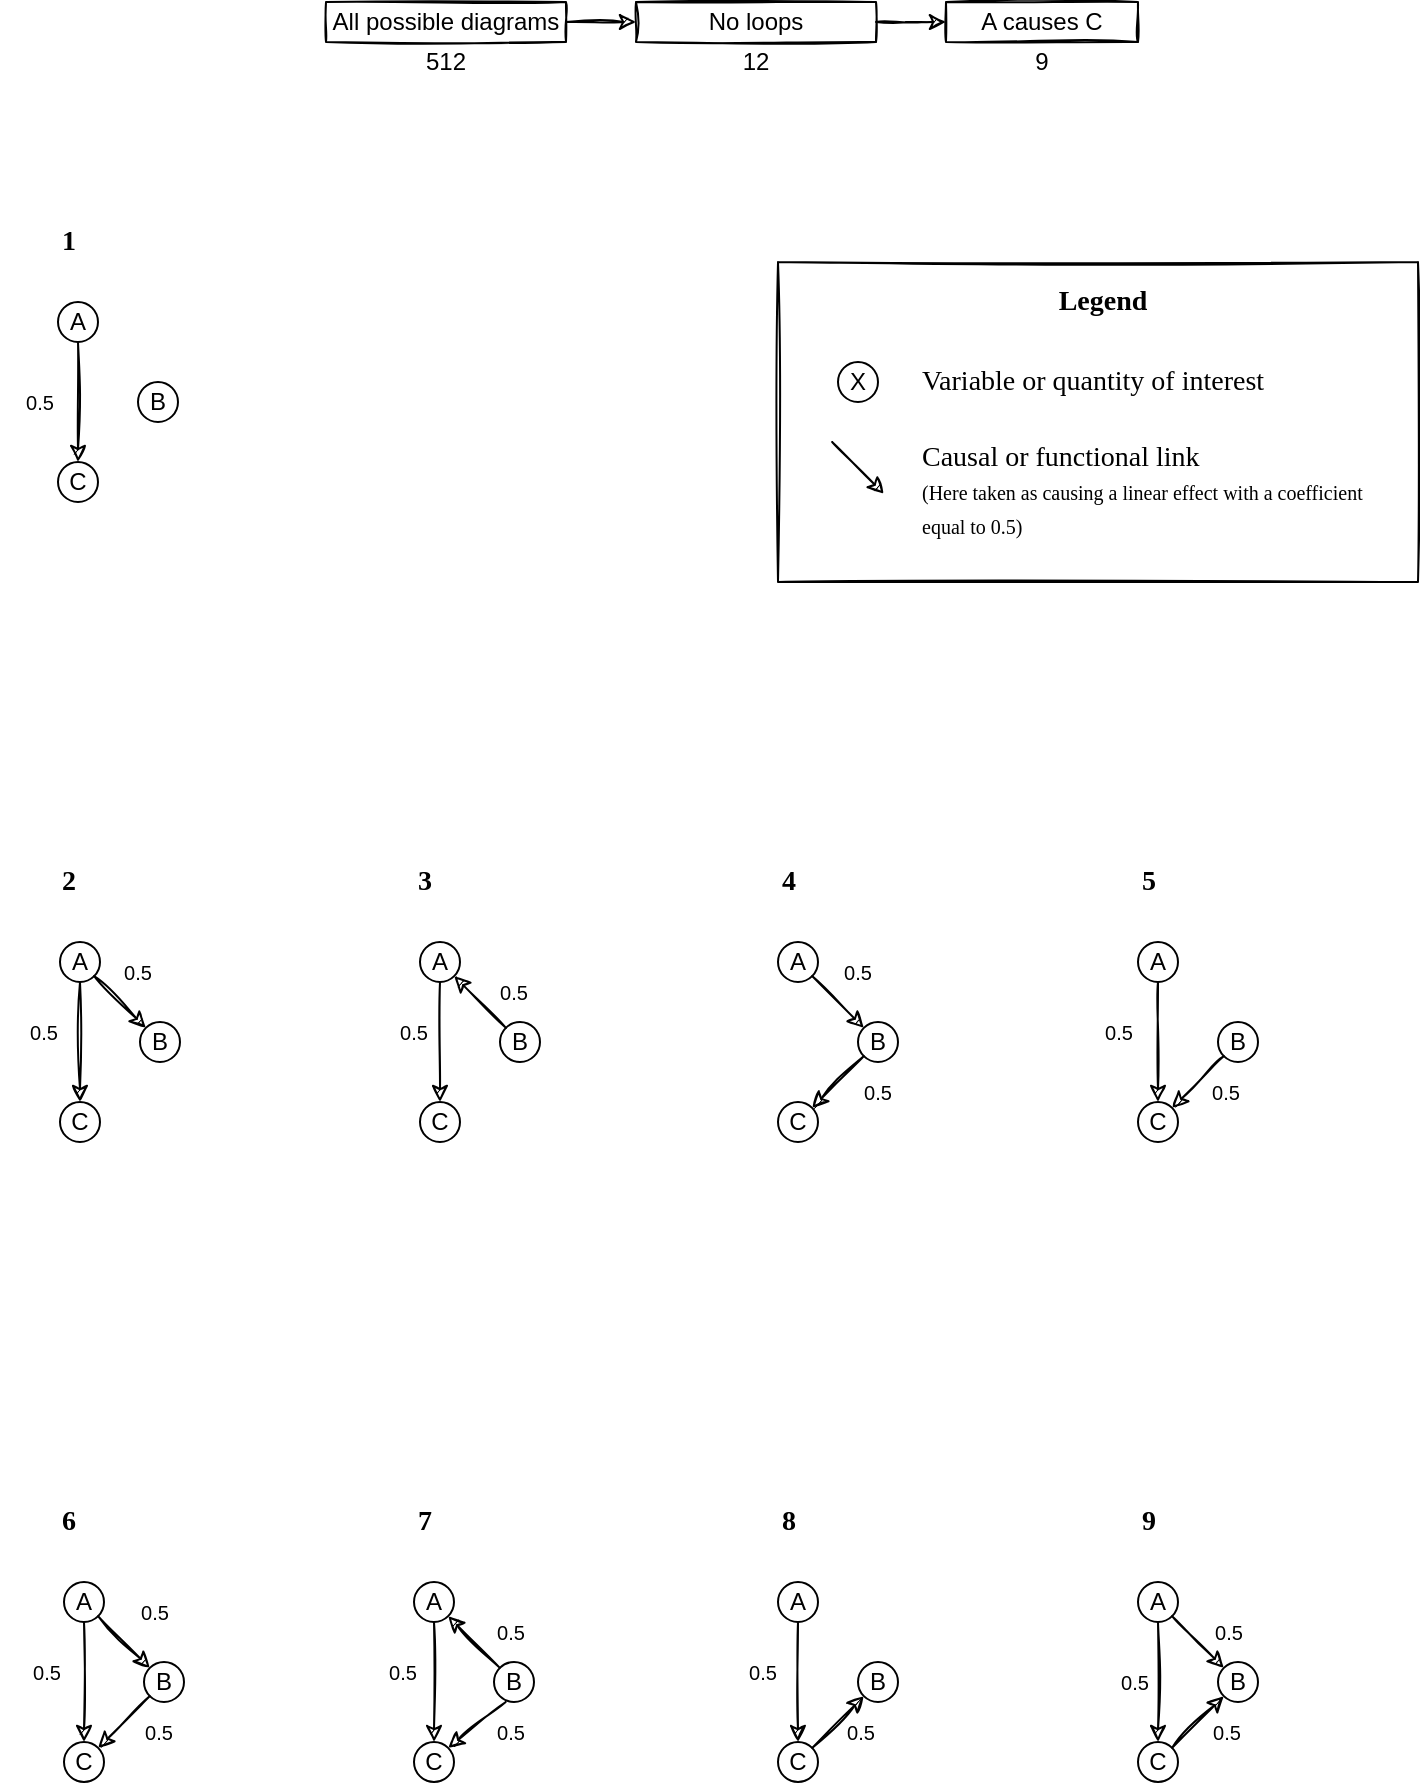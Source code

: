 <mxfile version="13.7.9" type="device"><diagram id="TKCJqlcl8Z5Ltt6VmygB" name="Page-1"><mxGraphModel dx="1106" dy="1003" grid="1" gridSize="10" guides="1" tooltips="1" connect="1" arrows="1" fold="1" page="1" pageScale="1" pageWidth="827" pageHeight="1169" math="0" shadow="0"><root><mxCell id="0"/><mxCell id="1" parent="0"/><mxCell id="_XROpyu-kwEF6xMsMSUy-18" style="edgeStyle=orthogonalEdgeStyle;rounded=0;orthogonalLoop=1;jettySize=auto;html=1;exitX=0.5;exitY=1;exitDx=0;exitDy=0;entryX=0.5;entryY=0;entryDx=0;entryDy=0;sketch=1;" parent="1" source="_XROpyu-kwEF6xMsMSUy-19" target="_XROpyu-kwEF6xMsMSUy-21" edge="1"><mxGeometry relative="1" as="geometry"/></mxCell><mxCell id="_XROpyu-kwEF6xMsMSUy-19" value="A" style="ellipse;whiteSpace=wrap;html=1;" parent="1" vertex="1"><mxGeometry x="260" y="520" width="20" height="20" as="geometry"/></mxCell><mxCell id="_XROpyu-kwEF6xMsMSUy-20" value="B" style="ellipse;whiteSpace=wrap;html=1;" parent="1" vertex="1"><mxGeometry x="300" y="560" width="20" height="20" as="geometry"/></mxCell><mxCell id="_XROpyu-kwEF6xMsMSUy-21" value="C" style="ellipse;whiteSpace=wrap;html=1;" parent="1" vertex="1"><mxGeometry x="260" y="600" width="20" height="20" as="geometry"/></mxCell><mxCell id="_XROpyu-kwEF6xMsMSUy-43" value="" style="endArrow=classic;html=1;entryX=1;entryY=1;entryDx=0;entryDy=0;exitX=0;exitY=0;exitDx=0;exitDy=0;sketch=1;" parent="1" source="_XROpyu-kwEF6xMsMSUy-20" target="_XROpyu-kwEF6xMsMSUy-19" edge="1"><mxGeometry width="50" height="50" relative="1" as="geometry"><mxPoint x="300" y="590" as="sourcePoint"/><mxPoint x="202.929" y="572.929" as="targetPoint"/></mxGeometry></mxCell><mxCell id="_XROpyu-kwEF6xMsMSUy-50" style="edgeStyle=orthogonalEdgeStyle;rounded=0;orthogonalLoop=1;jettySize=auto;html=1;exitX=0.5;exitY=1;exitDx=0;exitDy=0;entryX=0.5;entryY=0;entryDx=0;entryDy=0;sketch=1;" parent="1" source="_XROpyu-kwEF6xMsMSUy-51" target="_XROpyu-kwEF6xMsMSUy-53" edge="1"><mxGeometry relative="1" as="geometry"/></mxCell><mxCell id="_XROpyu-kwEF6xMsMSUy-51" value="A" style="ellipse;whiteSpace=wrap;html=1;" parent="1" vertex="1"><mxGeometry x="80" y="520" width="20" height="20" as="geometry"/></mxCell><mxCell id="_XROpyu-kwEF6xMsMSUy-52" value="B" style="ellipse;whiteSpace=wrap;html=1;" parent="1" vertex="1"><mxGeometry x="120" y="560" width="20" height="20" as="geometry"/></mxCell><mxCell id="_XROpyu-kwEF6xMsMSUy-53" value="C" style="ellipse;whiteSpace=wrap;html=1;" parent="1" vertex="1"><mxGeometry x="80" y="600" width="20" height="20" as="geometry"/></mxCell><mxCell id="_XROpyu-kwEF6xMsMSUy-54" value="" style="endArrow=classic;html=1;exitX=1;exitY=1;exitDx=0;exitDy=0;entryX=0;entryY=0;entryDx=0;entryDy=0;sketch=1;" parent="1" source="_XROpyu-kwEF6xMsMSUy-51" target="_XROpyu-kwEF6xMsMSUy-52" edge="1"><mxGeometry width="50" height="50" relative="1" as="geometry"><mxPoint x="190" y="990" as="sourcePoint"/><mxPoint x="40" y="590" as="targetPoint"/></mxGeometry></mxCell><mxCell id="_XROpyu-kwEF6xMsMSUy-61" style="edgeStyle=orthogonalEdgeStyle;rounded=0;orthogonalLoop=1;jettySize=auto;html=1;exitX=0.5;exitY=1;exitDx=0;exitDy=0;entryX=0.5;entryY=0;entryDx=0;entryDy=0;sketch=1;" parent="1" source="_XROpyu-kwEF6xMsMSUy-62" target="_XROpyu-kwEF6xMsMSUy-64" edge="1"><mxGeometry relative="1" as="geometry"/></mxCell><mxCell id="_XROpyu-kwEF6xMsMSUy-62" value="A" style="ellipse;whiteSpace=wrap;html=1;" parent="1" vertex="1"><mxGeometry x="257" y="840" width="20" height="20" as="geometry"/></mxCell><mxCell id="_XROpyu-kwEF6xMsMSUy-63" value="B" style="ellipse;whiteSpace=wrap;html=1;" parent="1" vertex="1"><mxGeometry x="297" y="880" width="20" height="20" as="geometry"/></mxCell><mxCell id="_XROpyu-kwEF6xMsMSUy-64" value="C" style="ellipse;whiteSpace=wrap;html=1;" parent="1" vertex="1"><mxGeometry x="257" y="920" width="20" height="20" as="geometry"/></mxCell><mxCell id="_XROpyu-kwEF6xMsMSUy-65" value="" style="endArrow=classic;html=1;entryX=1;entryY=1;entryDx=0;entryDy=0;exitX=0;exitY=0;exitDx=0;exitDy=0;sketch=1;" parent="1" source="_XROpyu-kwEF6xMsMSUy-63" target="_XROpyu-kwEF6xMsMSUy-62" edge="1"><mxGeometry width="50" height="50" relative="1" as="geometry"><mxPoint x="297" y="910" as="sourcePoint"/><mxPoint x="199.929" y="892.929" as="targetPoint"/></mxGeometry></mxCell><mxCell id="_XROpyu-kwEF6xMsMSUy-66" style="edgeStyle=orthogonalEdgeStyle;rounded=0;orthogonalLoop=1;jettySize=auto;html=1;exitX=0.5;exitY=1;exitDx=0;exitDy=0;entryX=0.5;entryY=0;entryDx=0;entryDy=0;sketch=1;" parent="1" source="_XROpyu-kwEF6xMsMSUy-67" target="_XROpyu-kwEF6xMsMSUy-69" edge="1"><mxGeometry relative="1" as="geometry"/></mxCell><mxCell id="_XROpyu-kwEF6xMsMSUy-67" value="A" style="ellipse;whiteSpace=wrap;html=1;" parent="1" vertex="1"><mxGeometry x="82" y="840" width="20" height="20" as="geometry"/></mxCell><mxCell id="_XROpyu-kwEF6xMsMSUy-68" value="B" style="ellipse;whiteSpace=wrap;html=1;" parent="1" vertex="1"><mxGeometry x="122" y="880" width="20" height="20" as="geometry"/></mxCell><mxCell id="_XROpyu-kwEF6xMsMSUy-69" value="C" style="ellipse;whiteSpace=wrap;html=1;" parent="1" vertex="1"><mxGeometry x="82" y="920" width="20" height="20" as="geometry"/></mxCell><mxCell id="_XROpyu-kwEF6xMsMSUy-70" value="" style="endArrow=classic;html=1;entryX=0;entryY=0;entryDx=0;entryDy=0;sketch=1;exitX=1;exitY=1;exitDx=0;exitDy=0;" parent="1" source="_XROpyu-kwEF6xMsMSUy-67" target="_XROpyu-kwEF6xMsMSUy-68" edge="1"><mxGeometry width="50" height="50" relative="1" as="geometry"><mxPoint x="99" y="880" as="sourcePoint"/><mxPoint x="42" y="910" as="targetPoint"/></mxGeometry></mxCell><mxCell id="_XROpyu-kwEF6xMsMSUy-72" value="" style="endArrow=classic;html=1;exitX=0;exitY=1;exitDx=0;exitDy=0;sketch=1;entryX=1;entryY=0;entryDx=0;entryDy=0;" parent="1" target="_XROpyu-kwEF6xMsMSUy-64" edge="1"><mxGeometry width="50" height="50" relative="1" as="geometry"><mxPoint x="302.859" y="900.001" as="sourcePoint"/><mxPoint x="317" y="960" as="targetPoint"/></mxGeometry></mxCell><mxCell id="_XROpyu-kwEF6xMsMSUy-73" value="" style="endArrow=classic;html=1;entryX=1;entryY=0;entryDx=0;entryDy=0;exitX=0;exitY=1;exitDx=0;exitDy=0;sketch=1;" parent="1" source="_XROpyu-kwEF6xMsMSUy-68" target="_XROpyu-kwEF6xMsMSUy-69" edge="1"><mxGeometry width="50" height="50" relative="1" as="geometry"><mxPoint x="127.859" y="930.001" as="sourcePoint"/><mxPoint x="102.001" y="955.859" as="targetPoint"/></mxGeometry></mxCell><mxCell id="_XROpyu-kwEF6xMsMSUy-75" value="A" style="ellipse;whiteSpace=wrap;html=1;" parent="1" vertex="1"><mxGeometry x="439" y="840" width="20" height="20" as="geometry"/></mxCell><mxCell id="_XROpyu-kwEF6xMsMSUy-76" value="B" style="ellipse;whiteSpace=wrap;html=1;" parent="1" vertex="1"><mxGeometry x="479" y="880" width="20" height="20" as="geometry"/></mxCell><mxCell id="_XROpyu-kwEF6xMsMSUy-77" value="C" style="ellipse;whiteSpace=wrap;html=1;" parent="1" vertex="1"><mxGeometry x="439" y="920" width="20" height="20" as="geometry"/></mxCell><mxCell id="_XROpyu-kwEF6xMsMSUy-79" value="" style="endArrow=classic;html=1;entryX=0;entryY=1;entryDx=0;entryDy=0;exitX=1;exitY=0;exitDx=0;exitDy=0;sketch=1;" parent="1" source="_XROpyu-kwEF6xMsMSUy-77" target="_XROpyu-kwEF6xMsMSUy-76" edge="1"><mxGeometry width="50" height="50" relative="1" as="geometry"><mxPoint x="589" y="1050" as="sourcePoint"/><mxPoint x="639" y="1000" as="targetPoint"/></mxGeometry></mxCell><mxCell id="_XROpyu-kwEF6xMsMSUy-80" value="" style="endArrow=classic;html=1;entryX=0.5;entryY=0;entryDx=0;entryDy=0;sketch=1;exitX=0.5;exitY=1;exitDx=0;exitDy=0;" parent="1" source="_XROpyu-kwEF6xMsMSUy-75" target="_XROpyu-kwEF6xMsMSUy-77" edge="1"><mxGeometry width="50" height="50" relative="1" as="geometry"><mxPoint x="456" y="870" as="sourcePoint"/><mxPoint x="639" y="1000" as="targetPoint"/></mxGeometry></mxCell><mxCell id="_XROpyu-kwEF6xMsMSUy-82" value="A" style="ellipse;whiteSpace=wrap;html=1;" parent="1" vertex="1"><mxGeometry x="439" y="520" width="20" height="20" as="geometry"/></mxCell><mxCell id="_XROpyu-kwEF6xMsMSUy-83" value="B" style="ellipse;whiteSpace=wrap;html=1;" parent="1" vertex="1"><mxGeometry x="479" y="560" width="20" height="20" as="geometry"/></mxCell><mxCell id="_XROpyu-kwEF6xMsMSUy-84" value="C" style="ellipse;whiteSpace=wrap;html=1;" parent="1" vertex="1"><mxGeometry x="439" y="600" width="20" height="20" as="geometry"/></mxCell><mxCell id="_XROpyu-kwEF6xMsMSUy-85" value="" style="endArrow=classic;html=1;entryX=1;entryY=0;entryDx=0;entryDy=0;exitX=0;exitY=1;exitDx=0;exitDy=0;sketch=1;" parent="1" source="_XROpyu-kwEF6xMsMSUy-83" target="_XROpyu-kwEF6xMsMSUy-84" edge="1"><mxGeometry width="50" height="50" relative="1" as="geometry"><mxPoint x="479" y="590" as="sourcePoint"/><mxPoint x="381.929" y="572.929" as="targetPoint"/></mxGeometry></mxCell><mxCell id="_XROpyu-kwEF6xMsMSUy-86" value="" style="endArrow=classic;html=1;exitX=1;exitY=1;exitDx=0;exitDy=0;entryX=0;entryY=0;entryDx=0;entryDy=0;sketch=1;" parent="1" source="_XROpyu-kwEF6xMsMSUy-82" target="_XROpyu-kwEF6xMsMSUy-83" edge="1"><mxGeometry width="50" height="50" relative="1" as="geometry"><mxPoint x="469" y="530" as="sourcePoint"/><mxPoint x="519" y="480" as="targetPoint"/></mxGeometry></mxCell><mxCell id="_XROpyu-kwEF6xMsMSUy-123" style="edgeStyle=orthogonalEdgeStyle;rounded=0;orthogonalLoop=1;jettySize=auto;html=1;exitX=0.5;exitY=1;exitDx=0;exitDy=0;entryX=0.5;entryY=0;entryDx=0;entryDy=0;sketch=1;" parent="1" source="_XROpyu-kwEF6xMsMSUy-124" target="_XROpyu-kwEF6xMsMSUy-126" edge="1"><mxGeometry relative="1" as="geometry"/></mxCell><mxCell id="_XROpyu-kwEF6xMsMSUy-124" value="A" style="ellipse;whiteSpace=wrap;html=1;" parent="1" vertex="1"><mxGeometry x="619" y="840" width="20" height="20" as="geometry"/></mxCell><mxCell id="_XROpyu-kwEF6xMsMSUy-125" value="B" style="ellipse;whiteSpace=wrap;html=1;" parent="1" vertex="1"><mxGeometry x="659" y="880" width="20" height="20" as="geometry"/></mxCell><mxCell id="_XROpyu-kwEF6xMsMSUy-126" value="C" style="ellipse;whiteSpace=wrap;html=1;" parent="1" vertex="1"><mxGeometry x="619" y="920" width="20" height="20" as="geometry"/></mxCell><mxCell id="_XROpyu-kwEF6xMsMSUy-127" value="" style="endArrow=classic;html=1;exitX=1;exitY=1;exitDx=0;exitDy=0;sketch=1;entryX=0;entryY=0;entryDx=0;entryDy=0;" parent="1" source="_XROpyu-kwEF6xMsMSUy-124" target="_XROpyu-kwEF6xMsMSUy-125" edge="1"><mxGeometry width="50" height="50" relative="1" as="geometry"><mxPoint x="659" y="910" as="sourcePoint"/><mxPoint x="636" y="890" as="targetPoint"/></mxGeometry></mxCell><mxCell id="_XROpyu-kwEF6xMsMSUy-128" value="" style="endArrow=classic;html=1;sketch=1;entryX=0;entryY=1;entryDx=0;entryDy=0;exitX=1;exitY=0;exitDx=0;exitDy=0;" parent="1" source="_XROpyu-kwEF6xMsMSUy-126" target="_XROpyu-kwEF6xMsMSUy-125" edge="1"><mxGeometry width="50" height="50" relative="1" as="geometry"><mxPoint x="636" y="900" as="sourcePoint"/><mxPoint x="679" y="960" as="targetPoint"/></mxGeometry></mxCell><mxCell id="_XROpyu-kwEF6xMsMSUy-130" value="A" style="ellipse;whiteSpace=wrap;html=1;" parent="1" vertex="1"><mxGeometry x="79" y="200" width="20" height="20" as="geometry"/></mxCell><mxCell id="_XROpyu-kwEF6xMsMSUy-131" value="B" style="ellipse;whiteSpace=wrap;html=1;" parent="1" vertex="1"><mxGeometry x="119" y="240" width="20" height="20" as="geometry"/></mxCell><mxCell id="_XROpyu-kwEF6xMsMSUy-132" value="C" style="ellipse;whiteSpace=wrap;html=1;" parent="1" vertex="1"><mxGeometry x="79" y="280" width="20" height="20" as="geometry"/></mxCell><mxCell id="_XROpyu-kwEF6xMsMSUy-133" value="" style="endArrow=classic;html=1;entryX=0.5;entryY=0;entryDx=0;entryDy=0;sketch=1;exitX=0.5;exitY=1;exitDx=0;exitDy=0;" parent="1" source="_XROpyu-kwEF6xMsMSUy-130" target="_XROpyu-kwEF6xMsMSUy-132" edge="1"><mxGeometry width="50" height="50" relative="1" as="geometry"><mxPoint x="79" y="245.63" as="sourcePoint"/><mxPoint x="21.929" y="252.929" as="targetPoint"/></mxGeometry></mxCell><mxCell id="_XROpyu-kwEF6xMsMSUy-141" value="&lt;font style=&quot;font-size: 10px&quot;&gt;0.5&lt;/font&gt;" style="text;html=1;strokeColor=none;fillColor=none;align=center;verticalAlign=middle;whiteSpace=wrap;rounded=0;sketch=1;" parent="1" vertex="1"><mxGeometry x="50" y="240" width="40" height="20" as="geometry"/></mxCell><mxCell id="_XROpyu-kwEF6xMsMSUy-145" style="edgeStyle=orthogonalEdgeStyle;rounded=0;orthogonalLoop=1;jettySize=auto;html=1;exitX=0.5;exitY=1;exitDx=0;exitDy=0;entryX=0.5;entryY=0;entryDx=0;entryDy=0;sketch=1;" parent="1" source="_XROpyu-kwEF6xMsMSUy-146" target="_XROpyu-kwEF6xMsMSUy-148" edge="1"><mxGeometry relative="1" as="geometry"/></mxCell><mxCell id="_XROpyu-kwEF6xMsMSUy-146" value="A" style="ellipse;whiteSpace=wrap;html=1;" parent="1" vertex="1"><mxGeometry x="619" y="520" width="20" height="20" as="geometry"/></mxCell><mxCell id="_XROpyu-kwEF6xMsMSUy-147" value="B" style="ellipse;whiteSpace=wrap;html=1;" parent="1" vertex="1"><mxGeometry x="659" y="560" width="20" height="20" as="geometry"/></mxCell><mxCell id="_XROpyu-kwEF6xMsMSUy-148" value="C" style="ellipse;whiteSpace=wrap;html=1;" parent="1" vertex="1"><mxGeometry x="619" y="600" width="20" height="20" as="geometry"/></mxCell><mxCell id="_XROpyu-kwEF6xMsMSUy-149" value="" style="endArrow=classic;html=1;entryX=1;entryY=0;entryDx=0;entryDy=0;exitX=0;exitY=1;exitDx=0;exitDy=0;sketch=1;" parent="1" source="_XROpyu-kwEF6xMsMSUy-147" target="_XROpyu-kwEF6xMsMSUy-148" edge="1"><mxGeometry width="50" height="50" relative="1" as="geometry"><mxPoint x="681.929" y="600.001" as="sourcePoint"/><mxPoint x="639" y="632.93" as="targetPoint"/></mxGeometry></mxCell><mxCell id="_XROpyu-kwEF6xMsMSUy-150" value="&lt;font style=&quot;font-size: 10px&quot;&gt;0.5&lt;/font&gt;" style="text;html=1;strokeColor=none;fillColor=none;align=center;verticalAlign=middle;whiteSpace=wrap;rounded=0;sketch=1;" parent="1" vertex="1"><mxGeometry x="601" y="560" width="17" height="10" as="geometry"/></mxCell><mxCell id="_XROpyu-kwEF6xMsMSUy-153" value="1" style="text;html=1;strokeColor=none;fillColor=none;align=left;verticalAlign=middle;whiteSpace=wrap;rounded=0;sketch=1;fontFamily=Verdana;fontSize=14;fontStyle=1" parent="1" vertex="1"><mxGeometry x="79" y="160" width="40" height="20" as="geometry"/></mxCell><mxCell id="_XROpyu-kwEF6xMsMSUy-154" value="2&lt;span style=&quot;color: rgba(0 , 0 , 0 , 0) ; font-family: monospace ; font-size: 0px ; font-weight: normal&quot;&gt;%3CmxGraphModel%3E%3Croot%3E%3CmxCell%20id%3D%220%22%2F%3E%3CmxCell%20id%3D%221%22%20parent%3D%220%22%2F%3E%3CmxCell%20id%3D%222%22%20value%3D%221%22%20style%3D%22text%3Bhtml%3D1%3BstrokeColor%3Dnone%3BfillColor%3Dnone%3Balign%3Dcenter%3BverticalAlign%3Dmiddle%3BwhiteSpace%3Dwrap%3Brounded%3D0%3Bsketch%3D1%3BfontFamily%3DVerdana%3BfontSize%3D14%3BfontStyle%3D1%22%20vertex%3D%221%22%20parent%3D%221%22%3E%3CmxGeometry%20x%3D%22111%22%20y%3D%22160%22%20width%3D%2240%22%20height%3D%2220%22%20as%3D%22geometry%22%2F%3E%3C%2FmxCell%3E%3C%2Froot%3E%3C%2FmxGraphModel%3E&lt;/span&gt;" style="text;html=1;strokeColor=none;fillColor=none;align=left;verticalAlign=middle;whiteSpace=wrap;rounded=0;sketch=1;fontFamily=Verdana;fontSize=14;fontStyle=1" parent="1" vertex="1"><mxGeometry x="79" y="480" width="40" height="20" as="geometry"/></mxCell><mxCell id="_XROpyu-kwEF6xMsMSUy-155" value="3" style="text;html=1;strokeColor=none;fillColor=none;align=left;verticalAlign=middle;whiteSpace=wrap;rounded=0;sketch=1;fontFamily=Verdana;fontSize=14;fontStyle=1" parent="1" vertex="1"><mxGeometry x="257" y="480" width="40" height="20" as="geometry"/></mxCell><mxCell id="_XROpyu-kwEF6xMsMSUy-156" value="4" style="text;html=1;strokeColor=none;fillColor=none;align=left;verticalAlign=middle;whiteSpace=wrap;rounded=0;sketch=1;fontFamily=Verdana;fontSize=14;fontStyle=1" parent="1" vertex="1"><mxGeometry x="439" y="480" width="40" height="20" as="geometry"/></mxCell><mxCell id="_XROpyu-kwEF6xMsMSUy-157" value="5" style="text;html=1;strokeColor=none;fillColor=none;align=left;verticalAlign=middle;whiteSpace=wrap;rounded=0;sketch=1;fontFamily=Verdana;fontSize=14;fontStyle=1" parent="1" vertex="1"><mxGeometry x="619" y="480" width="40" height="20" as="geometry"/></mxCell><mxCell id="_XROpyu-kwEF6xMsMSUy-158" value="6" style="text;html=1;strokeColor=none;fillColor=none;align=left;verticalAlign=middle;whiteSpace=wrap;rounded=0;sketch=1;fontFamily=Verdana;fontSize=14;fontStyle=1" parent="1" vertex="1"><mxGeometry x="79" y="800" width="40" height="20" as="geometry"/></mxCell><mxCell id="_XROpyu-kwEF6xMsMSUy-159" value="7" style="text;html=1;strokeColor=none;fillColor=none;align=left;verticalAlign=middle;whiteSpace=wrap;rounded=0;sketch=1;fontFamily=Verdana;fontSize=14;fontStyle=1" parent="1" vertex="1"><mxGeometry x="257" y="800" width="40" height="20" as="geometry"/></mxCell><mxCell id="_XROpyu-kwEF6xMsMSUy-160" value="8" style="text;html=1;strokeColor=none;fillColor=none;align=left;verticalAlign=middle;whiteSpace=wrap;rounded=0;sketch=1;fontFamily=Verdana;fontSize=14;fontStyle=1" parent="1" vertex="1"><mxGeometry x="439" y="800" width="40" height="20" as="geometry"/></mxCell><mxCell id="_XROpyu-kwEF6xMsMSUy-161" value="9" style="text;html=1;strokeColor=none;fillColor=none;align=left;verticalAlign=middle;whiteSpace=wrap;rounded=0;sketch=1;fontFamily=Verdana;fontSize=14;fontStyle=1" parent="1" vertex="1"><mxGeometry x="619" y="800" width="40" height="20" as="geometry"/></mxCell><mxCell id="_XROpyu-kwEF6xMsMSUy-162" value="&lt;font style=&quot;font-size: 10px&quot;&gt;0.5&lt;/font&gt;" style="text;html=1;strokeColor=none;fillColor=none;align=center;verticalAlign=middle;whiteSpace=wrap;rounded=0;sketch=1;" parent="1" vertex="1"><mxGeometry x="62" y="560" width="20" height="10" as="geometry"/></mxCell><mxCell id="_XROpyu-kwEF6xMsMSUy-163" value="&lt;font style=&quot;font-size: 10px&quot;&gt;0.5&lt;/font&gt;" style="text;html=1;strokeColor=none;fillColor=none;align=center;verticalAlign=middle;whiteSpace=wrap;rounded=0;sketch=1;" parent="1" vertex="1"><mxGeometry x="109" y="530" width="20" height="10" as="geometry"/></mxCell><mxCell id="_XROpyu-kwEF6xMsMSUy-164" value="&lt;font style=&quot;font-size: 10px&quot;&gt;0.5&lt;/font&gt;" style="text;html=1;strokeColor=none;fillColor=none;align=center;verticalAlign=middle;whiteSpace=wrap;rounded=0;sketch=1;" parent="1" vertex="1"><mxGeometry x="247" y="560" width="20" height="10" as="geometry"/></mxCell><mxCell id="_XROpyu-kwEF6xMsMSUy-165" value="&lt;font style=&quot;font-size: 10px&quot;&gt;0.5&lt;/font&gt;" style="text;html=1;strokeColor=none;fillColor=none;align=center;verticalAlign=middle;whiteSpace=wrap;rounded=0;sketch=1;" parent="1" vertex="1"><mxGeometry x="297" y="540" width="20" height="10" as="geometry"/></mxCell><mxCell id="_XROpyu-kwEF6xMsMSUy-166" value="&lt;font style=&quot;font-size: 10px&quot;&gt;0.5&lt;/font&gt;" style="text;html=1;strokeColor=none;fillColor=none;align=center;verticalAlign=middle;whiteSpace=wrap;rounded=0;sketch=1;" parent="1" vertex="1"><mxGeometry x="653" y="590" width="20" height="10" as="geometry"/></mxCell><mxCell id="_XROpyu-kwEF6xMsMSUy-167" value="&lt;font style=&quot;font-size: 10px&quot;&gt;0.5&lt;/font&gt;" style="text;html=1;strokeColor=none;fillColor=none;align=center;verticalAlign=middle;whiteSpace=wrap;rounded=0;sketch=1;" parent="1" vertex="1"><mxGeometry x="469" y="530" width="20" height="10" as="geometry"/></mxCell><mxCell id="_XROpyu-kwEF6xMsMSUy-168" value="&lt;font style=&quot;font-size: 10px&quot;&gt;0.5&lt;/font&gt;" style="text;html=1;strokeColor=none;fillColor=none;align=center;verticalAlign=middle;whiteSpace=wrap;rounded=0;sketch=1;" parent="1" vertex="1"><mxGeometry x="479" y="590" width="20" height="10" as="geometry"/></mxCell><mxCell id="_XROpyu-kwEF6xMsMSUy-176" value="&lt;font style=&quot;font-size: 10px&quot;&gt;0.5&lt;/font&gt;" style="text;html=1;strokeColor=none;fillColor=none;align=center;verticalAlign=middle;whiteSpace=wrap;rounded=0;sketch=1;" parent="1" vertex="1"><mxGeometry x="65" y="880" width="17" height="10" as="geometry"/></mxCell><mxCell id="_XROpyu-kwEF6xMsMSUy-177" value="&lt;font style=&quot;font-size: 10px&quot;&gt;0.5&lt;/font&gt;" style="text;html=1;strokeColor=none;fillColor=none;align=center;verticalAlign=middle;whiteSpace=wrap;rounded=0;sketch=1;" parent="1" vertex="1"><mxGeometry x="119" y="850" width="17" height="10" as="geometry"/></mxCell><mxCell id="_XROpyu-kwEF6xMsMSUy-178" value="&lt;font style=&quot;font-size: 10px&quot;&gt;0.5&lt;/font&gt;" style="text;html=1;strokeColor=none;fillColor=none;align=center;verticalAlign=middle;whiteSpace=wrap;rounded=0;sketch=1;" parent="1" vertex="1"><mxGeometry x="120.5" y="910" width="17" height="10" as="geometry"/></mxCell><mxCell id="_XROpyu-kwEF6xMsMSUy-180" value="&lt;font style=&quot;font-size: 10px&quot;&gt;0.5&lt;/font&gt;" style="text;html=1;strokeColor=none;fillColor=none;align=center;verticalAlign=middle;whiteSpace=wrap;rounded=0;sketch=1;" parent="1" vertex="1"><mxGeometry x="243" y="880" width="17" height="10" as="geometry"/></mxCell><mxCell id="_XROpyu-kwEF6xMsMSUy-181" value="&lt;font style=&quot;font-size: 10px&quot;&gt;0.5&lt;/font&gt;" style="text;html=1;strokeColor=none;fillColor=none;align=center;verticalAlign=middle;whiteSpace=wrap;rounded=0;sketch=1;" parent="1" vertex="1"><mxGeometry x="297" y="860" width="17" height="10" as="geometry"/></mxCell><mxCell id="_XROpyu-kwEF6xMsMSUy-182" value="&lt;font style=&quot;font-size: 10px&quot;&gt;0.5&lt;/font&gt;" style="text;html=1;strokeColor=none;fillColor=none;align=center;verticalAlign=middle;whiteSpace=wrap;rounded=0;sketch=1;" parent="1" vertex="1"><mxGeometry x="297" y="910" width="17" height="10" as="geometry"/></mxCell><mxCell id="_XROpyu-kwEF6xMsMSUy-213" value="&lt;font style=&quot;font-size: 10px&quot;&gt;0.5&lt;/font&gt;" style="text;html=1;strokeColor=none;fillColor=none;align=center;verticalAlign=middle;whiteSpace=wrap;rounded=0;sketch=1;" parent="1" vertex="1"><mxGeometry x="423" y="880" width="17" height="10" as="geometry"/></mxCell><mxCell id="_XROpyu-kwEF6xMsMSUy-214" value="&lt;font style=&quot;font-size: 10px&quot;&gt;0.5&lt;/font&gt;" style="text;html=1;strokeColor=none;fillColor=none;align=center;verticalAlign=middle;whiteSpace=wrap;rounded=0;sketch=1;" parent="1" vertex="1"><mxGeometry x="472" y="910" width="17" height="10" as="geometry"/></mxCell><mxCell id="_XROpyu-kwEF6xMsMSUy-215" value="&lt;font style=&quot;font-size: 10px&quot;&gt;0.5&lt;/font&gt;" style="text;html=1;strokeColor=none;fillColor=none;align=center;verticalAlign=middle;whiteSpace=wrap;rounded=0;sketch=1;" parent="1" vertex="1"><mxGeometry x="609" y="885" width="17" height="10" as="geometry"/></mxCell><mxCell id="_XROpyu-kwEF6xMsMSUy-216" value="&lt;font style=&quot;font-size: 10px&quot;&gt;0.5&lt;/font&gt;" style="text;html=1;strokeColor=none;fillColor=none;align=center;verticalAlign=middle;whiteSpace=wrap;rounded=0;sketch=1;" parent="1" vertex="1"><mxGeometry x="656" y="860" width="17" height="10" as="geometry"/></mxCell><mxCell id="_XROpyu-kwEF6xMsMSUy-217" value="&lt;font style=&quot;font-size: 10px&quot;&gt;0.5&lt;/font&gt;" style="text;html=1;strokeColor=none;fillColor=none;align=center;verticalAlign=middle;whiteSpace=wrap;rounded=0;sketch=1;" parent="1" vertex="1"><mxGeometry x="654.5" y="910" width="17" height="10" as="geometry"/></mxCell><mxCell id="-sSwXRq38DkqYhKPg_8Y-15" value="" style="group" parent="1" vertex="1" connectable="0"><mxGeometry x="213" y="50" width="406" height="40" as="geometry"/></mxCell><mxCell id="-sSwXRq38DkqYhKPg_8Y-5" value="All possible diagrams" style="rounded=0;whiteSpace=wrap;html=1;sketch=1;" parent="-sSwXRq38DkqYhKPg_8Y-15" vertex="1"><mxGeometry width="120" height="20" as="geometry"/></mxCell><mxCell id="-sSwXRq38DkqYhKPg_8Y-7" value="No loops" style="rounded=0;whiteSpace=wrap;html=1;sketch=1;" parent="-sSwXRq38DkqYhKPg_8Y-15" vertex="1"><mxGeometry x="155" width="120" height="20" as="geometry"/></mxCell><mxCell id="-sSwXRq38DkqYhKPg_8Y-8" value="A causes C&lt;br&gt;" style="rounded=0;whiteSpace=wrap;html=1;sketch=1;" parent="-sSwXRq38DkqYhKPg_8Y-15" vertex="1"><mxGeometry x="310" width="96" height="20" as="geometry"/></mxCell><mxCell id="-sSwXRq38DkqYhKPg_8Y-6" style="edgeStyle=orthogonalEdgeStyle;rounded=0;sketch=1;orthogonalLoop=1;jettySize=auto;html=1;entryX=0;entryY=0.5;entryDx=0;entryDy=0;" parent="-sSwXRq38DkqYhKPg_8Y-15" source="-sSwXRq38DkqYhKPg_8Y-7" target="-sSwXRq38DkqYhKPg_8Y-8" edge="1"><mxGeometry relative="1" as="geometry"/></mxCell><mxCell id="-sSwXRq38DkqYhKPg_8Y-9" value="" style="endArrow=classic;html=1;entryX=0;entryY=0.5;entryDx=0;entryDy=0;exitX=1;exitY=0.5;exitDx=0;exitDy=0;sketch=1;" parent="-sSwXRq38DkqYhKPg_8Y-15" source="-sSwXRq38DkqYhKPg_8Y-5" target="-sSwXRq38DkqYhKPg_8Y-7" edge="1"><mxGeometry width="50" height="50" relative="1" as="geometry"><mxPoint x="160" y="220" as="sourcePoint"/><mxPoint x="210" y="170" as="targetPoint"/></mxGeometry></mxCell><mxCell id="-sSwXRq38DkqYhKPg_8Y-10" value="512" style="text;html=1;strokeColor=none;fillColor=none;align=center;verticalAlign=middle;whiteSpace=wrap;rounded=0;" parent="-sSwXRq38DkqYhKPg_8Y-15" vertex="1"><mxGeometry x="40" y="20" width="40" height="20" as="geometry"/></mxCell><mxCell id="-sSwXRq38DkqYhKPg_8Y-11" value="12" style="text;html=1;strokeColor=none;fillColor=none;align=center;verticalAlign=middle;whiteSpace=wrap;rounded=0;" parent="-sSwXRq38DkqYhKPg_8Y-15" vertex="1"><mxGeometry x="195" y="20" width="40" height="20" as="geometry"/></mxCell><mxCell id="-sSwXRq38DkqYhKPg_8Y-12" value="9" style="text;html=1;strokeColor=none;fillColor=none;align=center;verticalAlign=middle;whiteSpace=wrap;rounded=0;" parent="-sSwXRq38DkqYhKPg_8Y-15" vertex="1"><mxGeometry x="338" y="20" width="40" height="20" as="geometry"/></mxCell><mxCell id="_XROpyu-kwEF6xMsMSUy-209" value="" style="rounded=0;whiteSpace=wrap;html=1;sketch=1;strokeWidth=1;fontFamily=Verdana;fontSize=14;align=left;" parent="1" vertex="1"><mxGeometry x="439" y="180" width="320" height="160" as="geometry"/></mxCell><mxCell id="_XROpyu-kwEF6xMsMSUy-199" value="X" style="ellipse;whiteSpace=wrap;html=1;" parent="1" vertex="1"><mxGeometry x="469" y="230" width="20" height="20" as="geometry"/></mxCell><mxCell id="_XROpyu-kwEF6xMsMSUy-201" value="" style="endArrow=classic;html=1;exitX=1;exitY=1;exitDx=0;exitDy=0;entryX=0;entryY=0;entryDx=0;entryDy=0;sketch=1;" parent="1" edge="1"><mxGeometry x="439" y="180" width="50" height="50" as="geometry"><mxPoint x="466.071" y="270.001" as="sourcePoint"/><mxPoint x="491.929" y="295.859" as="targetPoint"/></mxGeometry></mxCell><mxCell id="_XROpyu-kwEF6xMsMSUy-204" value="Variable or quantity of interest" style="text;html=1;strokeColor=none;fillColor=none;align=left;verticalAlign=middle;whiteSpace=wrap;rounded=0;sketch=1;fontFamily=Verdana;fontSize=14;" parent="1" vertex="1"><mxGeometry x="509" y="230" width="250" height="20" as="geometry"/></mxCell><mxCell id="_XROpyu-kwEF6xMsMSUy-205" value="Causal or functional link&lt;br&gt;&lt;font style=&quot;font-size: 10px&quot;&gt;(Here taken as causing a linear effect with a coefficient equal to 0.5)&lt;/font&gt;" style="text;html=1;strokeColor=none;fillColor=none;align=left;verticalAlign=middle;whiteSpace=wrap;rounded=0;sketch=1;fontFamily=Verdana;fontSize=14;" parent="1" vertex="1"><mxGeometry x="509" y="270" width="231" height="50" as="geometry"/></mxCell><mxCell id="_XROpyu-kwEF6xMsMSUy-210" value="Legend" style="text;html=1;strokeColor=none;fillColor=none;align=center;verticalAlign=middle;whiteSpace=wrap;rounded=0;sketch=1;fontFamily=Verdana;fontSize=14;fontStyle=1" parent="1" vertex="1"><mxGeometry x="572" y="190" width="59" height="20" as="geometry"/></mxCell></root></mxGraphModel></diagram></mxfile>